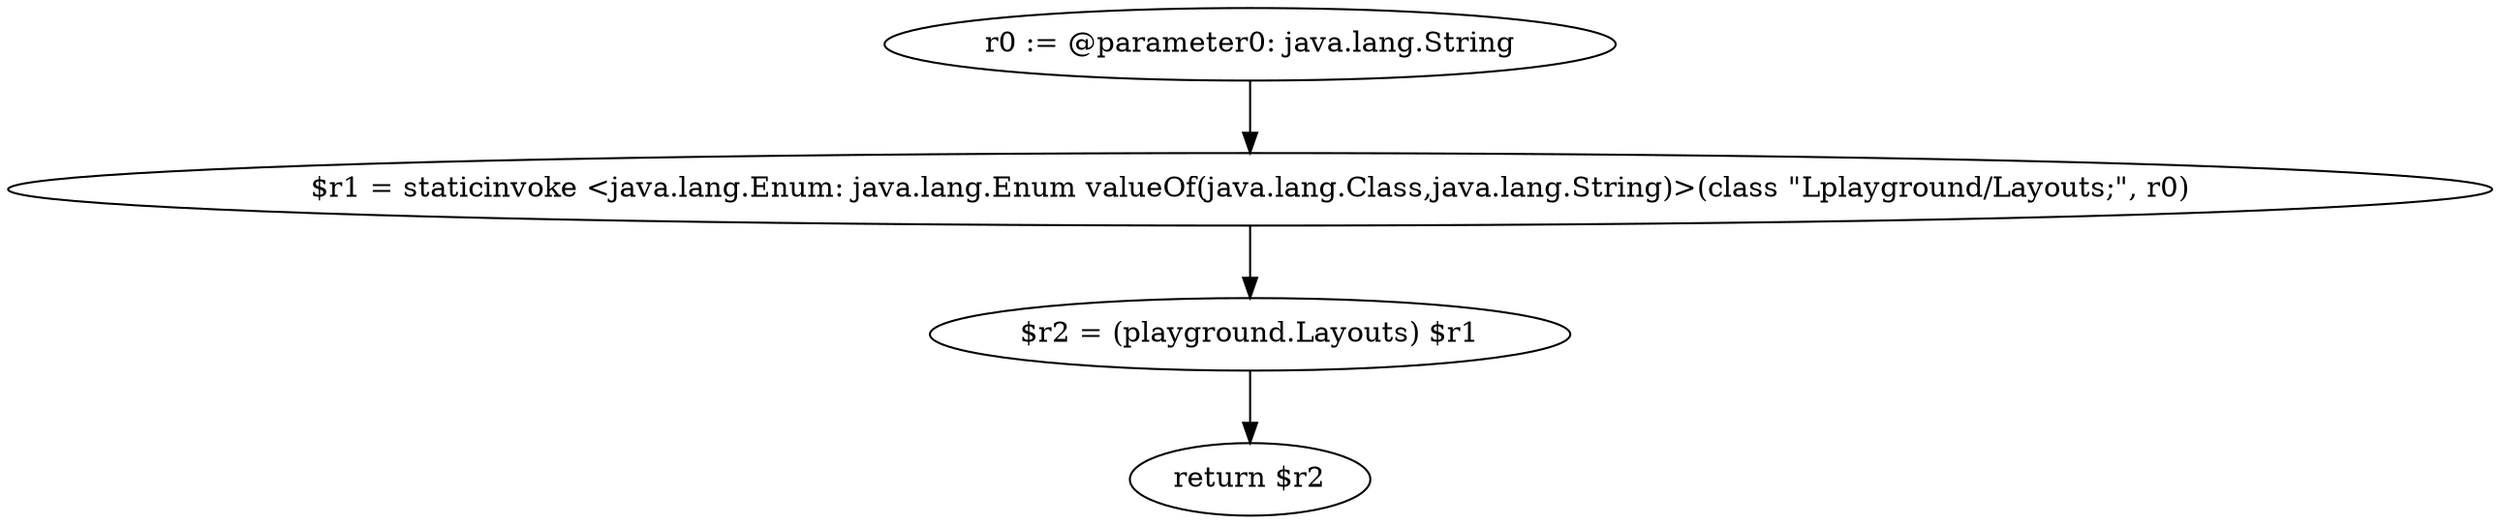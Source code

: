 digraph "unitGraph" {
    "r0 := @parameter0: java.lang.String"
    "$r1 = staticinvoke <java.lang.Enum: java.lang.Enum valueOf(java.lang.Class,java.lang.String)>(class \"Lplayground/Layouts;\", r0)"
    "$r2 = (playground.Layouts) $r1"
    "return $r2"
    "r0 := @parameter0: java.lang.String"->"$r1 = staticinvoke <java.lang.Enum: java.lang.Enum valueOf(java.lang.Class,java.lang.String)>(class \"Lplayground/Layouts;\", r0)";
    "$r1 = staticinvoke <java.lang.Enum: java.lang.Enum valueOf(java.lang.Class,java.lang.String)>(class \"Lplayground/Layouts;\", r0)"->"$r2 = (playground.Layouts) $r1";
    "$r2 = (playground.Layouts) $r1"->"return $r2";
}
